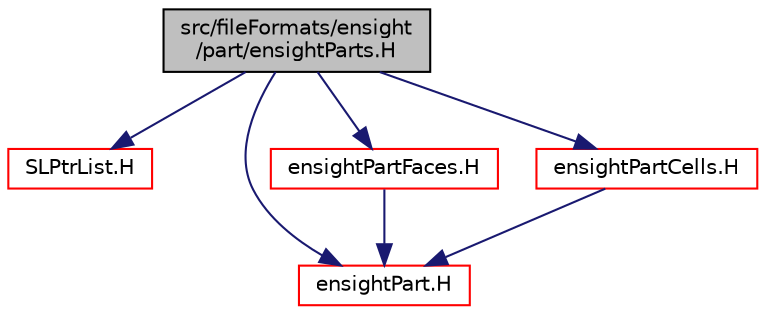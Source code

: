 digraph "src/fileFormats/ensight/part/ensightParts.H"
{
  bgcolor="transparent";
  edge [fontname="Helvetica",fontsize="10",labelfontname="Helvetica",labelfontsize="10"];
  node [fontname="Helvetica",fontsize="10",shape=record];
  Node1 [label="src/fileFormats/ensight\l/part/ensightParts.H",height=0.2,width=0.4,color="black", fillcolor="grey75", style="filled" fontcolor="black"];
  Node1 -> Node2 [color="midnightblue",fontsize="10",style="solid",fontname="Helvetica"];
  Node2 [label="SLPtrList.H",height=0.2,width=0.4,color="red",URL="$SLPtrList_8H.html",tooltip="Non-intrusive singly-linked pointer list. "];
  Node1 -> Node3 [color="midnightblue",fontsize="10",style="solid",fontname="Helvetica"];
  Node3 [label="ensightPart.H",height=0.2,width=0.4,color="red",URL="$ensightPart_8H.html"];
  Node1 -> Node4 [color="midnightblue",fontsize="10",style="solid",fontname="Helvetica"];
  Node4 [label="ensightPartFaces.H",height=0.2,width=0.4,color="red",URL="$ensightPartFaces_8H.html"];
  Node4 -> Node3 [color="midnightblue",fontsize="10",style="solid",fontname="Helvetica"];
  Node1 -> Node5 [color="midnightblue",fontsize="10",style="solid",fontname="Helvetica"];
  Node5 [label="ensightPartCells.H",height=0.2,width=0.4,color="red",URL="$ensightPartCells_8H.html"];
  Node5 -> Node3 [color="midnightblue",fontsize="10",style="solid",fontname="Helvetica"];
}

